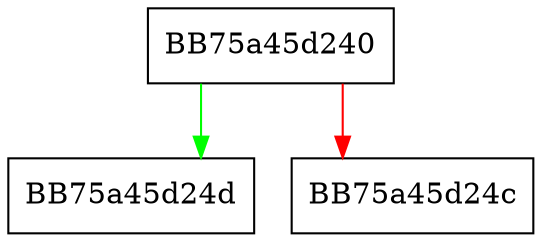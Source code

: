 digraph sqlite3BeginBenignMalloc {
  node [shape="box"];
  graph [splines=ortho];
  BB75a45d240 -> BB75a45d24d [color="green"];
  BB75a45d240 -> BB75a45d24c [color="red"];
}